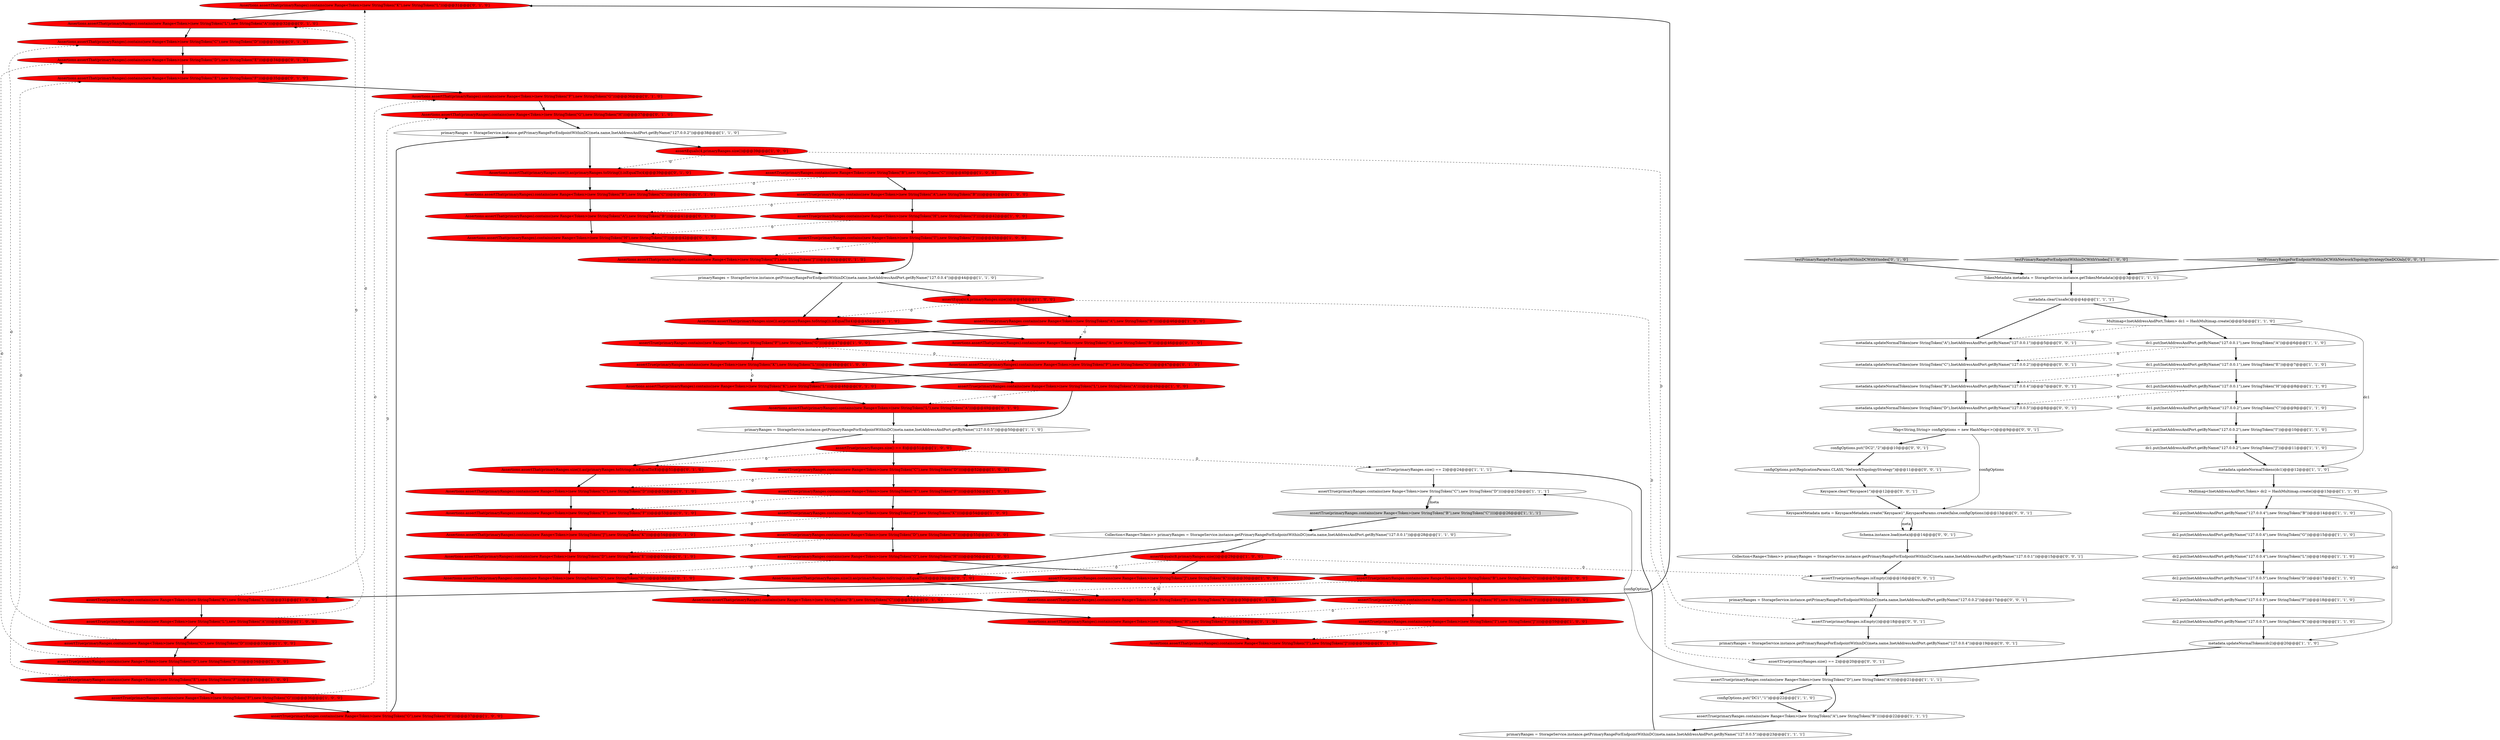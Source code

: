 digraph {
85 [style = filled, label = "Assertions.assertThat(primaryRanges).contains(new Range<Token>(new StringToken(\"K\"),new StringToken(\"L\")))@@@31@@@['0', '1', '0']", fillcolor = red, shape = ellipse image = "AAA1AAABBB2BBB"];
93 [style = filled, label = "assertTrue(primaryRanges.isEmpty())@@@16@@@['0', '0', '1']", fillcolor = white, shape = ellipse image = "AAA0AAABBB3BBB"];
4 [style = filled, label = "assertTrue(primaryRanges.size() == 8)@@@51@@@['1', '0', '0']", fillcolor = red, shape = ellipse image = "AAA1AAABBB1BBB"];
50 [style = filled, label = "assertTrue(primaryRanges.contains(new Range<Token>(new StringToken(\"C\"),new StringToken(\"D\"))))@@@25@@@['1', '1', '1']", fillcolor = white, shape = ellipse image = "AAA0AAABBB1BBB"];
83 [style = filled, label = "Assertions.assertThat(primaryRanges).contains(new Range<Token>(new StringToken(\"C\"),new StringToken(\"D\")))@@@33@@@['0', '1', '0']", fillcolor = red, shape = ellipse image = "AAA1AAABBB2BBB"];
16 [style = filled, label = "assertEquals(4,primaryRanges.size())@@@45@@@['1', '0', '0']", fillcolor = red, shape = ellipse image = "AAA1AAABBB1BBB"];
60 [style = filled, label = "Assertions.assertThat(primaryRanges).contains(new Range<Token>(new StringToken(\"A\"),new StringToken(\"B\")))@@@41@@@['0', '1', '0']", fillcolor = red, shape = ellipse image = "AAA1AAABBB2BBB"];
6 [style = filled, label = "assertTrue(primaryRanges.contains(new Range<Token>(new StringToken(\"D\"),new StringToken(\"A\"))))@@@21@@@['1', '1', '1']", fillcolor = white, shape = ellipse image = "AAA0AAABBB1BBB"];
62 [style = filled, label = "Assertions.assertThat(primaryRanges).contains(new Range<Token>(new StringToken(\"D\"),new StringToken(\"E\")))@@@55@@@['0', '1', '0']", fillcolor = red, shape = ellipse image = "AAA1AAABBB2BBB"];
3 [style = filled, label = "assertTrue(primaryRanges.contains(new Range<Token>(new StringToken(\"D\"),new StringToken(\"E\"))))@@@34@@@['1', '0', '0']", fillcolor = red, shape = ellipse image = "AAA1AAABBB1BBB"];
52 [style = filled, label = "dc2.put(InetAddressAndPort.getByName(\"127.0.0.4\"),new StringToken(\"G\"))@@@15@@@['1', '1', '0']", fillcolor = white, shape = ellipse image = "AAA0AAABBB1BBB"];
38 [style = filled, label = "assertTrue(primaryRanges.contains(new Range<Token>(new StringToken(\"B\"),new StringToken(\"C\"))))@@@57@@@['1', '0', '0']", fillcolor = red, shape = ellipse image = "AAA1AAABBB1BBB"];
39 [style = filled, label = "dc1.put(InetAddressAndPort.getByName(\"127.0.0.1\"),new StringToken(\"A\"))@@@6@@@['1', '1', '0']", fillcolor = white, shape = ellipse image = "AAA0AAABBB1BBB"];
12 [style = filled, label = "dc1.put(InetAddressAndPort.getByName(\"127.0.0.2\"),new StringToken(\"I\"))@@@10@@@['1', '1', '0']", fillcolor = white, shape = ellipse image = "AAA0AAABBB1BBB"];
17 [style = filled, label = "dc1.put(InetAddressAndPort.getByName(\"127.0.0.1\"),new StringToken(\"E\"))@@@7@@@['1', '1', '0']", fillcolor = white, shape = ellipse image = "AAA0AAABBB1BBB"];
42 [style = filled, label = "assertEquals(4,primaryRanges.size())@@@39@@@['1', '0', '0']", fillcolor = red, shape = ellipse image = "AAA1AAABBB1BBB"];
2 [style = filled, label = "assertTrue(primaryRanges.contains(new Range<Token>(new StringToken(\"F\"),new StringToken(\"G\"))))@@@36@@@['1', '0', '0']", fillcolor = red, shape = ellipse image = "AAA1AAABBB1BBB"];
51 [style = filled, label = "assertTrue(primaryRanges.contains(new Range<Token>(new StringToken(\"I\"),new StringToken(\"J\"))))@@@59@@@['1', '0', '0']", fillcolor = red, shape = ellipse image = "AAA1AAABBB1BBB"];
89 [style = filled, label = "Map<String,String> configOptions = new HashMap<>()@@@9@@@['0', '0', '1']", fillcolor = white, shape = ellipse image = "AAA0AAABBB3BBB"];
26 [style = filled, label = "TokenMetadata metadata = StorageService.instance.getTokenMetadata()@@@3@@@['1', '1', '1']", fillcolor = white, shape = ellipse image = "AAA0AAABBB1BBB"];
78 [style = filled, label = "Assertions.assertThat(primaryRanges).contains(new Range<Token>(new StringToken(\"H\"),new StringToken(\"I\")))@@@42@@@['0', '1', '0']", fillcolor = red, shape = ellipse image = "AAA1AAABBB2BBB"];
76 [style = filled, label = "Assertions.assertThat(primaryRanges).contains(new Range<Token>(new StringToken(\"G\"),new StringToken(\"H\")))@@@37@@@['0', '1', '0']", fillcolor = red, shape = ellipse image = "AAA1AAABBB2BBB"];
7 [style = filled, label = "assertTrue(primaryRanges.size() == 2)@@@24@@@['1', '1', '1']", fillcolor = white, shape = ellipse image = "AAA0AAABBB1BBB"];
56 [style = filled, label = "assertTrue(primaryRanges.contains(new Range<Token>(new StringToken(\"I\"),new StringToken(\"J\"))))@@@43@@@['1', '0', '0']", fillcolor = red, shape = ellipse image = "AAA1AAABBB1BBB"];
96 [style = filled, label = "testPrimaryRangeForEndpointWithinDCWithNetworkTopologyStrategyOneDCOnly['0', '0', '1']", fillcolor = lightgray, shape = diamond image = "AAA0AAABBB3BBB"];
35 [style = filled, label = "assertTrue(primaryRanges.contains(new Range<Token>(new StringToken(\"B\"),new StringToken(\"C\"))))@@@26@@@['1', '1', '1']", fillcolor = lightgray, shape = ellipse image = "AAA0AAABBB1BBB"];
32 [style = filled, label = "dc1.put(InetAddressAndPort.getByName(\"127.0.0.1\"),new StringToken(\"H\"))@@@8@@@['1', '1', '0']", fillcolor = white, shape = ellipse image = "AAA0AAABBB1BBB"];
0 [style = filled, label = "Multimap<InetAddressAndPort,Token> dc1 = HashMultimap.create()@@@5@@@['1', '1', '0']", fillcolor = white, shape = ellipse image = "AAA0AAABBB1BBB"];
19 [style = filled, label = "Multimap<InetAddressAndPort,Token> dc2 = HashMultimap.create()@@@13@@@['1', '1', '0']", fillcolor = white, shape = ellipse image = "AAA0AAABBB1BBB"];
13 [style = filled, label = "assertTrue(primaryRanges.contains(new Range<Token>(new StringToken(\"L\"),new StringToken(\"A\"))))@@@32@@@['1', '0', '0']", fillcolor = red, shape = ellipse image = "AAA1AAABBB1BBB"];
33 [style = filled, label = "assertTrue(primaryRanges.contains(new Range<Token>(new StringToken(\"A\"),new StringToken(\"B\"))))@@@22@@@['1', '1', '1']", fillcolor = white, shape = ellipse image = "AAA0AAABBB1BBB"];
14 [style = filled, label = "assertTrue(primaryRanges.contains(new Range<Token>(new StringToken(\"A\"),new StringToken(\"B\"))))@@@46@@@['1', '0', '0']", fillcolor = red, shape = ellipse image = "AAA1AAABBB1BBB"];
48 [style = filled, label = "configOptions.put(\"DC1\",\"1\")@@@22@@@['1', '1', '0']", fillcolor = white, shape = ellipse image = "AAA0AAABBB1BBB"];
10 [style = filled, label = "assertTrue(primaryRanges.contains(new Range<Token>(new StringToken(\"K\"),new StringToken(\"L\"))))@@@31@@@['1', '0', '0']", fillcolor = red, shape = ellipse image = "AAA1AAABBB1BBB"];
65 [style = filled, label = "testPrimaryRangeForEndpointWithinDCWithVnodes['0', '1', '0']", fillcolor = lightgray, shape = diamond image = "AAA0AAABBB2BBB"];
15 [style = filled, label = "primaryRanges = StorageService.instance.getPrimaryRangeForEndpointWithinDC(meta.name,InetAddressAndPort.getByName(\"127.0.0.4\"))@@@44@@@['1', '1', '0']", fillcolor = white, shape = ellipse image = "AAA0AAABBB1BBB"];
92 [style = filled, label = "Collection<Range<Token>> primaryRanges = StorageService.instance.getPrimaryRangeForEndpointWithinDC(meta.name,InetAddressAndPort.getByName(\"127.0.0.1\"))@@@15@@@['0', '0', '1']", fillcolor = white, shape = ellipse image = "AAA0AAABBB3BBB"];
37 [style = filled, label = "assertTrue(primaryRanges.contains(new Range<Token>(new StringToken(\"J\"),new StringToken(\"K\"))))@@@30@@@['1', '0', '0']", fillcolor = red, shape = ellipse image = "AAA1AAABBB1BBB"];
101 [style = filled, label = "metadata.updateNormalToken(new StringToken(\"D\"),InetAddressAndPort.getByName(\"127.0.0.5\"))@@@8@@@['0', '0', '1']", fillcolor = white, shape = ellipse image = "AAA0AAABBB3BBB"];
41 [style = filled, label = "assertTrue(primaryRanges.contains(new Range<Token>(new StringToken(\"E\"),new StringToken(\"F\"))))@@@53@@@['1', '0', '0']", fillcolor = red, shape = ellipse image = "AAA1AAABBB1BBB"];
90 [style = filled, label = "KeyspaceMetadata meta = KeyspaceMetadata.create(\"Keyspace1\",KeyspaceParams.create(false,configOptions))@@@13@@@['0', '0', '1']", fillcolor = white, shape = ellipse image = "AAA0AAABBB3BBB"];
29 [style = filled, label = "metadata.clearUnsafe()@@@4@@@['1', '1', '1']", fillcolor = white, shape = ellipse image = "AAA0AAABBB1BBB"];
27 [style = filled, label = "dc2.put(InetAddressAndPort.getByName(\"127.0.0.5\"),new StringToken(\"K\"))@@@19@@@['1', '1', '0']", fillcolor = white, shape = ellipse image = "AAA0AAABBB1BBB"];
71 [style = filled, label = "Assertions.assertThat(primaryRanges).contains(new Range<Token>(new StringToken(\"J\"),new StringToken(\"K\")))@@@54@@@['0', '1', '0']", fillcolor = red, shape = ellipse image = "AAA1AAABBB2BBB"];
18 [style = filled, label = "primaryRanges = StorageService.instance.getPrimaryRangeForEndpointWithinDC(meta.name,InetAddressAndPort.getByName(\"127.0.0.2\"))@@@38@@@['1', '1', '0']", fillcolor = white, shape = ellipse image = "AAA0AAABBB1BBB"];
24 [style = filled, label = "assertTrue(primaryRanges.contains(new Range<Token>(new StringToken(\"H\"),new StringToken(\"I\"))))@@@42@@@['1', '0', '0']", fillcolor = red, shape = ellipse image = "AAA1AAABBB1BBB"];
5 [style = filled, label = "assertTrue(primaryRanges.contains(new Range<Token>(new StringToken(\"H\"),new StringToken(\"I\"))))@@@58@@@['1', '0', '0']", fillcolor = red, shape = ellipse image = "AAA1AAABBB1BBB"];
58 [style = filled, label = "Assertions.assertThat(primaryRanges).contains(new Range<Token>(new StringToken(\"C\"),new StringToken(\"D\")))@@@52@@@['0', '1', '0']", fillcolor = red, shape = ellipse image = "AAA1AAABBB2BBB"];
80 [style = filled, label = "Assertions.assertThat(primaryRanges).contains(new Range<Token>(new StringToken(\"A\"),new StringToken(\"B\")))@@@46@@@['0', '1', '0']", fillcolor = red, shape = ellipse image = "AAA1AAABBB2BBB"];
8 [style = filled, label = "assertTrue(primaryRanges.contains(new Range<Token>(new StringToken(\"A\"),new StringToken(\"B\"))))@@@41@@@['1', '0', '0']", fillcolor = red, shape = ellipse image = "AAA1AAABBB1BBB"];
86 [style = filled, label = "Assertions.assertThat(primaryRanges).contains(new Range<Token>(new StringToken(\"L\"),new StringToken(\"A\")))@@@32@@@['0', '1', '0']", fillcolor = red, shape = ellipse image = "AAA1AAABBB2BBB"];
68 [style = filled, label = "Assertions.assertThat(primaryRanges).contains(new Range<Token>(new StringToken(\"G\"),new StringToken(\"H\")))@@@56@@@['0', '1', '0']", fillcolor = red, shape = ellipse image = "AAA1AAABBB2BBB"];
21 [style = filled, label = "assertEquals(8,primaryRanges.size())@@@29@@@['1', '0', '0']", fillcolor = red, shape = ellipse image = "AAA1AAABBB1BBB"];
9 [style = filled, label = "primaryRanges = StorageService.instance.getPrimaryRangeForEndpointWithinDC(meta.name,InetAddressAndPort.getByName(\"127.0.0.5\"))@@@23@@@['1', '1', '1']", fillcolor = white, shape = ellipse image = "AAA0AAABBB1BBB"];
57 [style = filled, label = "testPrimaryRangeForEndpointWithinDCWithVnodes['1', '0', '0']", fillcolor = lightgray, shape = diamond image = "AAA0AAABBB1BBB"];
22 [style = filled, label = "assertTrue(primaryRanges.contains(new Range<Token>(new StringToken(\"C\"),new StringToken(\"D\"))))@@@33@@@['1', '0', '0']", fillcolor = red, shape = ellipse image = "AAA1AAABBB1BBB"];
46 [style = filled, label = "dc1.put(InetAddressAndPort.getByName(\"127.0.0.2\"),new StringToken(\"J\"))@@@11@@@['1', '1', '0']", fillcolor = white, shape = ellipse image = "AAA0AAABBB1BBB"];
64 [style = filled, label = "Assertions.assertThat(primaryRanges.size()).as(primaryRanges.toString()).isEqualTo(8)@@@51@@@['0', '1', '0']", fillcolor = red, shape = ellipse image = "AAA1AAABBB2BBB"];
59 [style = filled, label = "Assertions.assertThat(primaryRanges).contains(new Range<Token>(new StringToken(\"K\"),new StringToken(\"L\")))@@@48@@@['0', '1', '0']", fillcolor = red, shape = ellipse image = "AAA1AAABBB2BBB"];
74 [style = filled, label = "Assertions.assertThat(primaryRanges).contains(new Range<Token>(new StringToken(\"D\"),new StringToken(\"E\")))@@@34@@@['0', '1', '0']", fillcolor = red, shape = ellipse image = "AAA1AAABBB2BBB"];
54 [style = filled, label = "metadata.updateNormalTokens(dc1)@@@12@@@['1', '1', '0']", fillcolor = white, shape = ellipse image = "AAA0AAABBB1BBB"];
95 [style = filled, label = "assertTrue(primaryRanges.size() == 2)@@@20@@@['0', '0', '1']", fillcolor = white, shape = ellipse image = "AAA0AAABBB3BBB"];
98 [style = filled, label = "metadata.updateNormalToken(new StringToken(\"B\"),InetAddressAndPort.getByName(\"127.0.0.4\"))@@@7@@@['0', '0', '1']", fillcolor = white, shape = ellipse image = "AAA0AAABBB3BBB"];
73 [style = filled, label = "Assertions.assertThat(primaryRanges.size()).as(primaryRanges.toString()).isEqualTo(8)@@@29@@@['0', '1', '0']", fillcolor = red, shape = ellipse image = "AAA1AAABBB2BBB"];
31 [style = filled, label = "Collection<Range<Token>> primaryRanges = StorageService.instance.getPrimaryRangeForEndpointWithinDC(meta.name,InetAddressAndPort.getByName(\"127.0.0.1\"))@@@28@@@['1', '1', '0']", fillcolor = white, shape = ellipse image = "AAA0AAABBB1BBB"];
44 [style = filled, label = "assertTrue(primaryRanges.contains(new Range<Token>(new StringToken(\"F\"),new StringToken(\"G\"))))@@@47@@@['1', '0', '0']", fillcolor = red, shape = ellipse image = "AAA1AAABBB1BBB"];
43 [style = filled, label = "dc1.put(InetAddressAndPort.getByName(\"127.0.0.2\"),new StringToken(\"C\"))@@@9@@@['1', '1', '0']", fillcolor = white, shape = ellipse image = "AAA0AAABBB1BBB"];
75 [style = filled, label = "Assertions.assertThat(primaryRanges.size()).as(primaryRanges.toString()).isEqualTo(4)@@@45@@@['0', '1', '0']", fillcolor = red, shape = ellipse image = "AAA1AAABBB2BBB"];
30 [style = filled, label = "assertTrue(primaryRanges.contains(new Range<Token>(new StringToken(\"B\"),new StringToken(\"C\"))))@@@40@@@['1', '0', '0']", fillcolor = red, shape = ellipse image = "AAA1AAABBB1BBB"];
97 [style = filled, label = "assertTrue(primaryRanges.isEmpty())@@@18@@@['0', '0', '1']", fillcolor = white, shape = ellipse image = "AAA0AAABBB3BBB"];
28 [style = filled, label = "dc2.put(InetAddressAndPort.getByName(\"127.0.0.5\"),new StringToken(\"D\"))@@@17@@@['1', '1', '0']", fillcolor = white, shape = ellipse image = "AAA0AAABBB1BBB"];
77 [style = filled, label = "Assertions.assertThat(primaryRanges).contains(new Range<Token>(new StringToken(\"I\"),new StringToken(\"J\")))@@@59@@@['0', '1', '0']", fillcolor = red, shape = ellipse image = "AAA1AAABBB2BBB"];
87 [style = filled, label = "metadata.updateNormalToken(new StringToken(\"A\"),InetAddressAndPort.getByName(\"127.0.0.1\"))@@@5@@@['0', '0', '1']", fillcolor = white, shape = ellipse image = "AAA0AAABBB3BBB"];
1 [style = filled, label = "assertTrue(primaryRanges.contains(new Range<Token>(new StringToken(\"G\"),new StringToken(\"H\"))))@@@37@@@['1', '0', '0']", fillcolor = red, shape = ellipse image = "AAA1AAABBB1BBB"];
99 [style = filled, label = "configOptions.put(\"DC2\",\"2\")@@@10@@@['0', '0', '1']", fillcolor = white, shape = ellipse image = "AAA0AAABBB3BBB"];
63 [style = filled, label = "Assertions.assertThat(primaryRanges.size()).as(primaryRanges.toString()).isEqualTo(4)@@@39@@@['0', '1', '0']", fillcolor = red, shape = ellipse image = "AAA1AAABBB2BBB"];
49 [style = filled, label = "assertTrue(primaryRanges.contains(new Range<Token>(new StringToken(\"D\"),new StringToken(\"E\"))))@@@55@@@['1', '0', '0']", fillcolor = red, shape = ellipse image = "AAA1AAABBB1BBB"];
55 [style = filled, label = "assertTrue(primaryRanges.contains(new Range<Token>(new StringToken(\"E\"),new StringToken(\"F\"))))@@@35@@@['1', '0', '0']", fillcolor = red, shape = ellipse image = "AAA1AAABBB1BBB"];
69 [style = filled, label = "Assertions.assertThat(primaryRanges).contains(new Range<Token>(new StringToken(\"E\"),new StringToken(\"F\")))@@@35@@@['0', '1', '0']", fillcolor = red, shape = ellipse image = "AAA1AAABBB2BBB"];
102 [style = filled, label = "primaryRanges = StorageService.instance.getPrimaryRangeForEndpointWithinDC(meta.name,InetAddressAndPort.getByName(\"127.0.0.4\"))@@@19@@@['0', '0', '1']", fillcolor = white, shape = ellipse image = "AAA0AAABBB3BBB"];
79 [style = filled, label = "Assertions.assertThat(primaryRanges).contains(new Range<Token>(new StringToken(\"H\"),new StringToken(\"I\")))@@@58@@@['0', '1', '0']", fillcolor = red, shape = ellipse image = "AAA1AAABBB2BBB"];
47 [style = filled, label = "dc2.put(InetAddressAndPort.getByName(\"127.0.0.4\"),new StringToken(\"L\"))@@@16@@@['1', '1', '0']", fillcolor = white, shape = ellipse image = "AAA0AAABBB1BBB"];
84 [style = filled, label = "Assertions.assertThat(primaryRanges).contains(new Range<Token>(new StringToken(\"B\"),new StringToken(\"C\")))@@@57@@@['0', '1', '0']", fillcolor = red, shape = ellipse image = "AAA1AAABBB2BBB"];
100 [style = filled, label = "configOptions.put(ReplicationParams.CLASS,\"NetworkTopologyStrategy\")@@@11@@@['0', '0', '1']", fillcolor = white, shape = ellipse image = "AAA0AAABBB3BBB"];
36 [style = filled, label = "assertTrue(primaryRanges.contains(new Range<Token>(new StringToken(\"G\"),new StringToken(\"H\"))))@@@56@@@['1', '0', '0']", fillcolor = red, shape = ellipse image = "AAA1AAABBB1BBB"];
70 [style = filled, label = "Assertions.assertThat(primaryRanges).contains(new Range<Token>(new StringToken(\"I\"),new StringToken(\"J\")))@@@43@@@['0', '1', '0']", fillcolor = red, shape = ellipse image = "AAA1AAABBB2BBB"];
67 [style = filled, label = "Assertions.assertThat(primaryRanges).contains(new Range<Token>(new StringToken(\"B\"),new StringToken(\"C\")))@@@40@@@['0', '1', '0']", fillcolor = red, shape = ellipse image = "AAA1AAABBB2BBB"];
53 [style = filled, label = "assertTrue(primaryRanges.contains(new Range<Token>(new StringToken(\"C\"),new StringToken(\"D\"))))@@@52@@@['1', '0', '0']", fillcolor = red, shape = ellipse image = "AAA1AAABBB1BBB"];
20 [style = filled, label = "dc2.put(InetAddressAndPort.getByName(\"127.0.0.4\"),new StringToken(\"B\"))@@@14@@@['1', '1', '0']", fillcolor = white, shape = ellipse image = "AAA0AAABBB1BBB"];
91 [style = filled, label = "metadata.updateNormalToken(new StringToken(\"C\"),InetAddressAndPort.getByName(\"127.0.0.2\"))@@@6@@@['0', '0', '1']", fillcolor = white, shape = ellipse image = "AAA0AAABBB3BBB"];
34 [style = filled, label = "assertTrue(primaryRanges.contains(new Range<Token>(new StringToken(\"J\"),new StringToken(\"K\"))))@@@54@@@['1', '0', '0']", fillcolor = red, shape = ellipse image = "AAA1AAABBB1BBB"];
23 [style = filled, label = "dc2.put(InetAddressAndPort.getByName(\"127.0.0.5\"),new StringToken(\"F\"))@@@18@@@['1', '1', '0']", fillcolor = white, shape = ellipse image = "AAA0AAABBB1BBB"];
72 [style = filled, label = "Assertions.assertThat(primaryRanges).contains(new Range<Token>(new StringToken(\"J\"),new StringToken(\"K\")))@@@30@@@['0', '1', '0']", fillcolor = red, shape = ellipse image = "AAA1AAABBB2BBB"];
11 [style = filled, label = "assertTrue(primaryRanges.contains(new Range<Token>(new StringToken(\"K\"),new StringToken(\"L\"))))@@@48@@@['1', '0', '0']", fillcolor = red, shape = ellipse image = "AAA1AAABBB1BBB"];
45 [style = filled, label = "assertTrue(primaryRanges.contains(new Range<Token>(new StringToken(\"L\"),new StringToken(\"A\"))))@@@49@@@['1', '0', '0']", fillcolor = red, shape = ellipse image = "AAA1AAABBB1BBB"];
25 [style = filled, label = "metadata.updateNormalTokens(dc2)@@@20@@@['1', '1', '0']", fillcolor = white, shape = ellipse image = "AAA0AAABBB1BBB"];
40 [style = filled, label = "primaryRanges = StorageService.instance.getPrimaryRangeForEndpointWithinDC(meta.name,InetAddressAndPort.getByName(\"127.0.0.5\"))@@@50@@@['1', '1', '0']", fillcolor = white, shape = ellipse image = "AAA0AAABBB1BBB"];
94 [style = filled, label = "Keyspace.clear(\"Keyspace1\")@@@12@@@['0', '0', '1']", fillcolor = white, shape = ellipse image = "AAA0AAABBB3BBB"];
103 [style = filled, label = "primaryRanges = StorageService.instance.getPrimaryRangeForEndpointWithinDC(meta.name,InetAddressAndPort.getByName(\"127.0.0.2\"))@@@17@@@['0', '0', '1']", fillcolor = white, shape = ellipse image = "AAA0AAABBB3BBB"];
81 [style = filled, label = "Assertions.assertThat(primaryRanges).contains(new Range<Token>(new StringToken(\"F\"),new StringToken(\"G\")))@@@36@@@['0', '1', '0']", fillcolor = red, shape = ellipse image = "AAA1AAABBB2BBB"];
61 [style = filled, label = "Assertions.assertThat(primaryRanges).contains(new Range<Token>(new StringToken(\"L\"),new StringToken(\"A\")))@@@49@@@['0', '1', '0']", fillcolor = red, shape = ellipse image = "AAA1AAABBB2BBB"];
82 [style = filled, label = "Assertions.assertThat(primaryRanges).contains(new Range<Token>(new StringToken(\"E\"),new StringToken(\"F\")))@@@53@@@['0', '1', '0']", fillcolor = red, shape = ellipse image = "AAA1AAABBB2BBB"];
88 [style = filled, label = "Schema.instance.load(meta)@@@14@@@['0', '0', '1']", fillcolor = white, shape = ellipse image = "AAA0AAABBB3BBB"];
66 [style = filled, label = "Assertions.assertThat(primaryRanges).contains(new Range<Token>(new StringToken(\"F\"),new StringToken(\"G\")))@@@47@@@['0', '1', '0']", fillcolor = red, shape = ellipse image = "AAA1AAABBB2BBB"];
40->4 [style = bold, label=""];
74->69 [style = bold, label=""];
45->61 [style = dashed, label="0"];
101->89 [style = bold, label=""];
16->95 [style = dashed, label="0"];
90->88 [style = bold, label=""];
84->79 [style = bold, label=""];
4->53 [style = bold, label=""];
82->71 [style = bold, label=""];
78->70 [style = bold, label=""];
71->62 [style = bold, label=""];
29->0 [style = bold, label=""];
50->35 [style = solid, label="meta"];
55->2 [style = bold, label=""];
42->63 [style = dashed, label="0"];
56->15 [style = bold, label=""];
49->62 [style = dashed, label="0"];
67->60 [style = bold, label=""];
31->21 [style = bold, label=""];
85->86 [style = bold, label=""];
25->6 [style = bold, label=""];
9->7 [style = bold, label=""];
56->70 [style = dashed, label="0"];
22->83 [style = dashed, label="0"];
54->19 [style = bold, label=""];
59->61 [style = bold, label=""];
14->80 [style = dashed, label="0"];
44->66 [style = dashed, label="0"];
60->78 [style = bold, label=""];
52->47 [style = bold, label=""];
36->68 [style = dashed, label="0"];
89->90 [style = solid, label="configOptions"];
46->54 [style = bold, label=""];
13->86 [style = dashed, label="0"];
103->97 [style = bold, label=""];
37->72 [style = dashed, label="0"];
4->7 [style = dashed, label="0"];
91->98 [style = bold, label=""];
53->41 [style = bold, label=""];
70->15 [style = bold, label=""];
3->74 [style = dashed, label="0"];
16->14 [style = bold, label=""];
41->82 [style = dashed, label="0"];
13->22 [style = bold, label=""];
39->91 [style = dashed, label="0"];
30->8 [style = bold, label=""];
42->97 [style = dashed, label="0"];
102->95 [style = bold, label=""];
27->25 [style = bold, label=""];
49->36 [style = bold, label=""];
6->50 [style = solid, label="configOptions"];
35->31 [style = bold, label=""];
10->85 [style = dashed, label="0"];
19->20 [style = bold, label=""];
47->28 [style = bold, label=""];
97->102 [style = bold, label=""];
34->71 [style = dashed, label="0"];
19->25 [style = solid, label="dc2"];
20->52 [style = bold, label=""];
17->98 [style = dashed, label="0"];
24->78 [style = dashed, label="0"];
87->91 [style = bold, label=""];
80->66 [style = bold, label=""];
8->60 [style = dashed, label="0"];
21->37 [style = bold, label=""];
94->90 [style = bold, label=""];
93->103 [style = bold, label=""];
43->12 [style = bold, label=""];
68->84 [style = bold, label=""];
51->77 [style = dashed, label="0"];
98->101 [style = bold, label=""];
55->69 [style = dashed, label="0"];
48->33 [style = bold, label=""];
62->68 [style = bold, label=""];
61->40 [style = bold, label=""];
15->75 [style = bold, label=""];
92->93 [style = bold, label=""];
7->50 [style = bold, label=""];
6->48 [style = bold, label=""];
0->39 [style = bold, label=""];
8->24 [style = bold, label=""];
38->5 [style = bold, label=""];
24->56 [style = bold, label=""];
65->26 [style = bold, label=""];
37->10 [style = bold, label=""];
69->81 [style = bold, label=""];
2->1 [style = bold, label=""];
34->49 [style = bold, label=""];
53->58 [style = dashed, label="0"];
11->59 [style = dashed, label="0"];
57->26 [style = bold, label=""];
76->18 [style = bold, label=""];
3->55 [style = bold, label=""];
86->83 [style = bold, label=""];
21->73 [style = dashed, label="0"];
38->84 [style = dashed, label="0"];
99->100 [style = bold, label=""];
72->85 [style = bold, label=""];
100->94 [style = bold, label=""];
5->79 [style = dashed, label="0"];
89->99 [style = bold, label=""];
12->46 [style = bold, label=""];
10->13 [style = bold, label=""];
39->17 [style = bold, label=""];
28->23 [style = bold, label=""];
6->33 [style = bold, label=""];
63->67 [style = bold, label=""];
73->72 [style = bold, label=""];
50->35 [style = bold, label=""];
0->87 [style = dashed, label="0"];
64->58 [style = bold, label=""];
32->101 [style = dashed, label="0"];
41->34 [style = bold, label=""];
45->40 [style = bold, label=""];
75->80 [style = bold, label=""];
5->51 [style = bold, label=""];
23->27 [style = bold, label=""];
16->75 [style = dashed, label="0"];
90->88 [style = solid, label="meta"];
26->29 [style = bold, label=""];
29->87 [style = bold, label=""];
11->45 [style = bold, label=""];
40->64 [style = bold, label=""];
1->18 [style = bold, label=""];
2->81 [style = dashed, label="0"];
17->32 [style = bold, label=""];
32->43 [style = bold, label=""];
33->9 [style = bold, label=""];
15->16 [style = bold, label=""];
14->44 [style = bold, label=""];
88->92 [style = bold, label=""];
79->77 [style = bold, label=""];
4->64 [style = dashed, label="0"];
18->63 [style = bold, label=""];
22->3 [style = bold, label=""];
21->93 [style = dashed, label="0"];
95->6 [style = bold, label=""];
42->30 [style = bold, label=""];
83->74 [style = bold, label=""];
81->76 [style = bold, label=""];
1->76 [style = dashed, label="0"];
44->11 [style = bold, label=""];
96->26 [style = bold, label=""];
0->54 [style = solid, label="dc1"];
36->38 [style = bold, label=""];
30->67 [style = dashed, label="0"];
58->82 [style = bold, label=""];
31->73 [style = bold, label=""];
66->59 [style = bold, label=""];
18->42 [style = bold, label=""];
}
